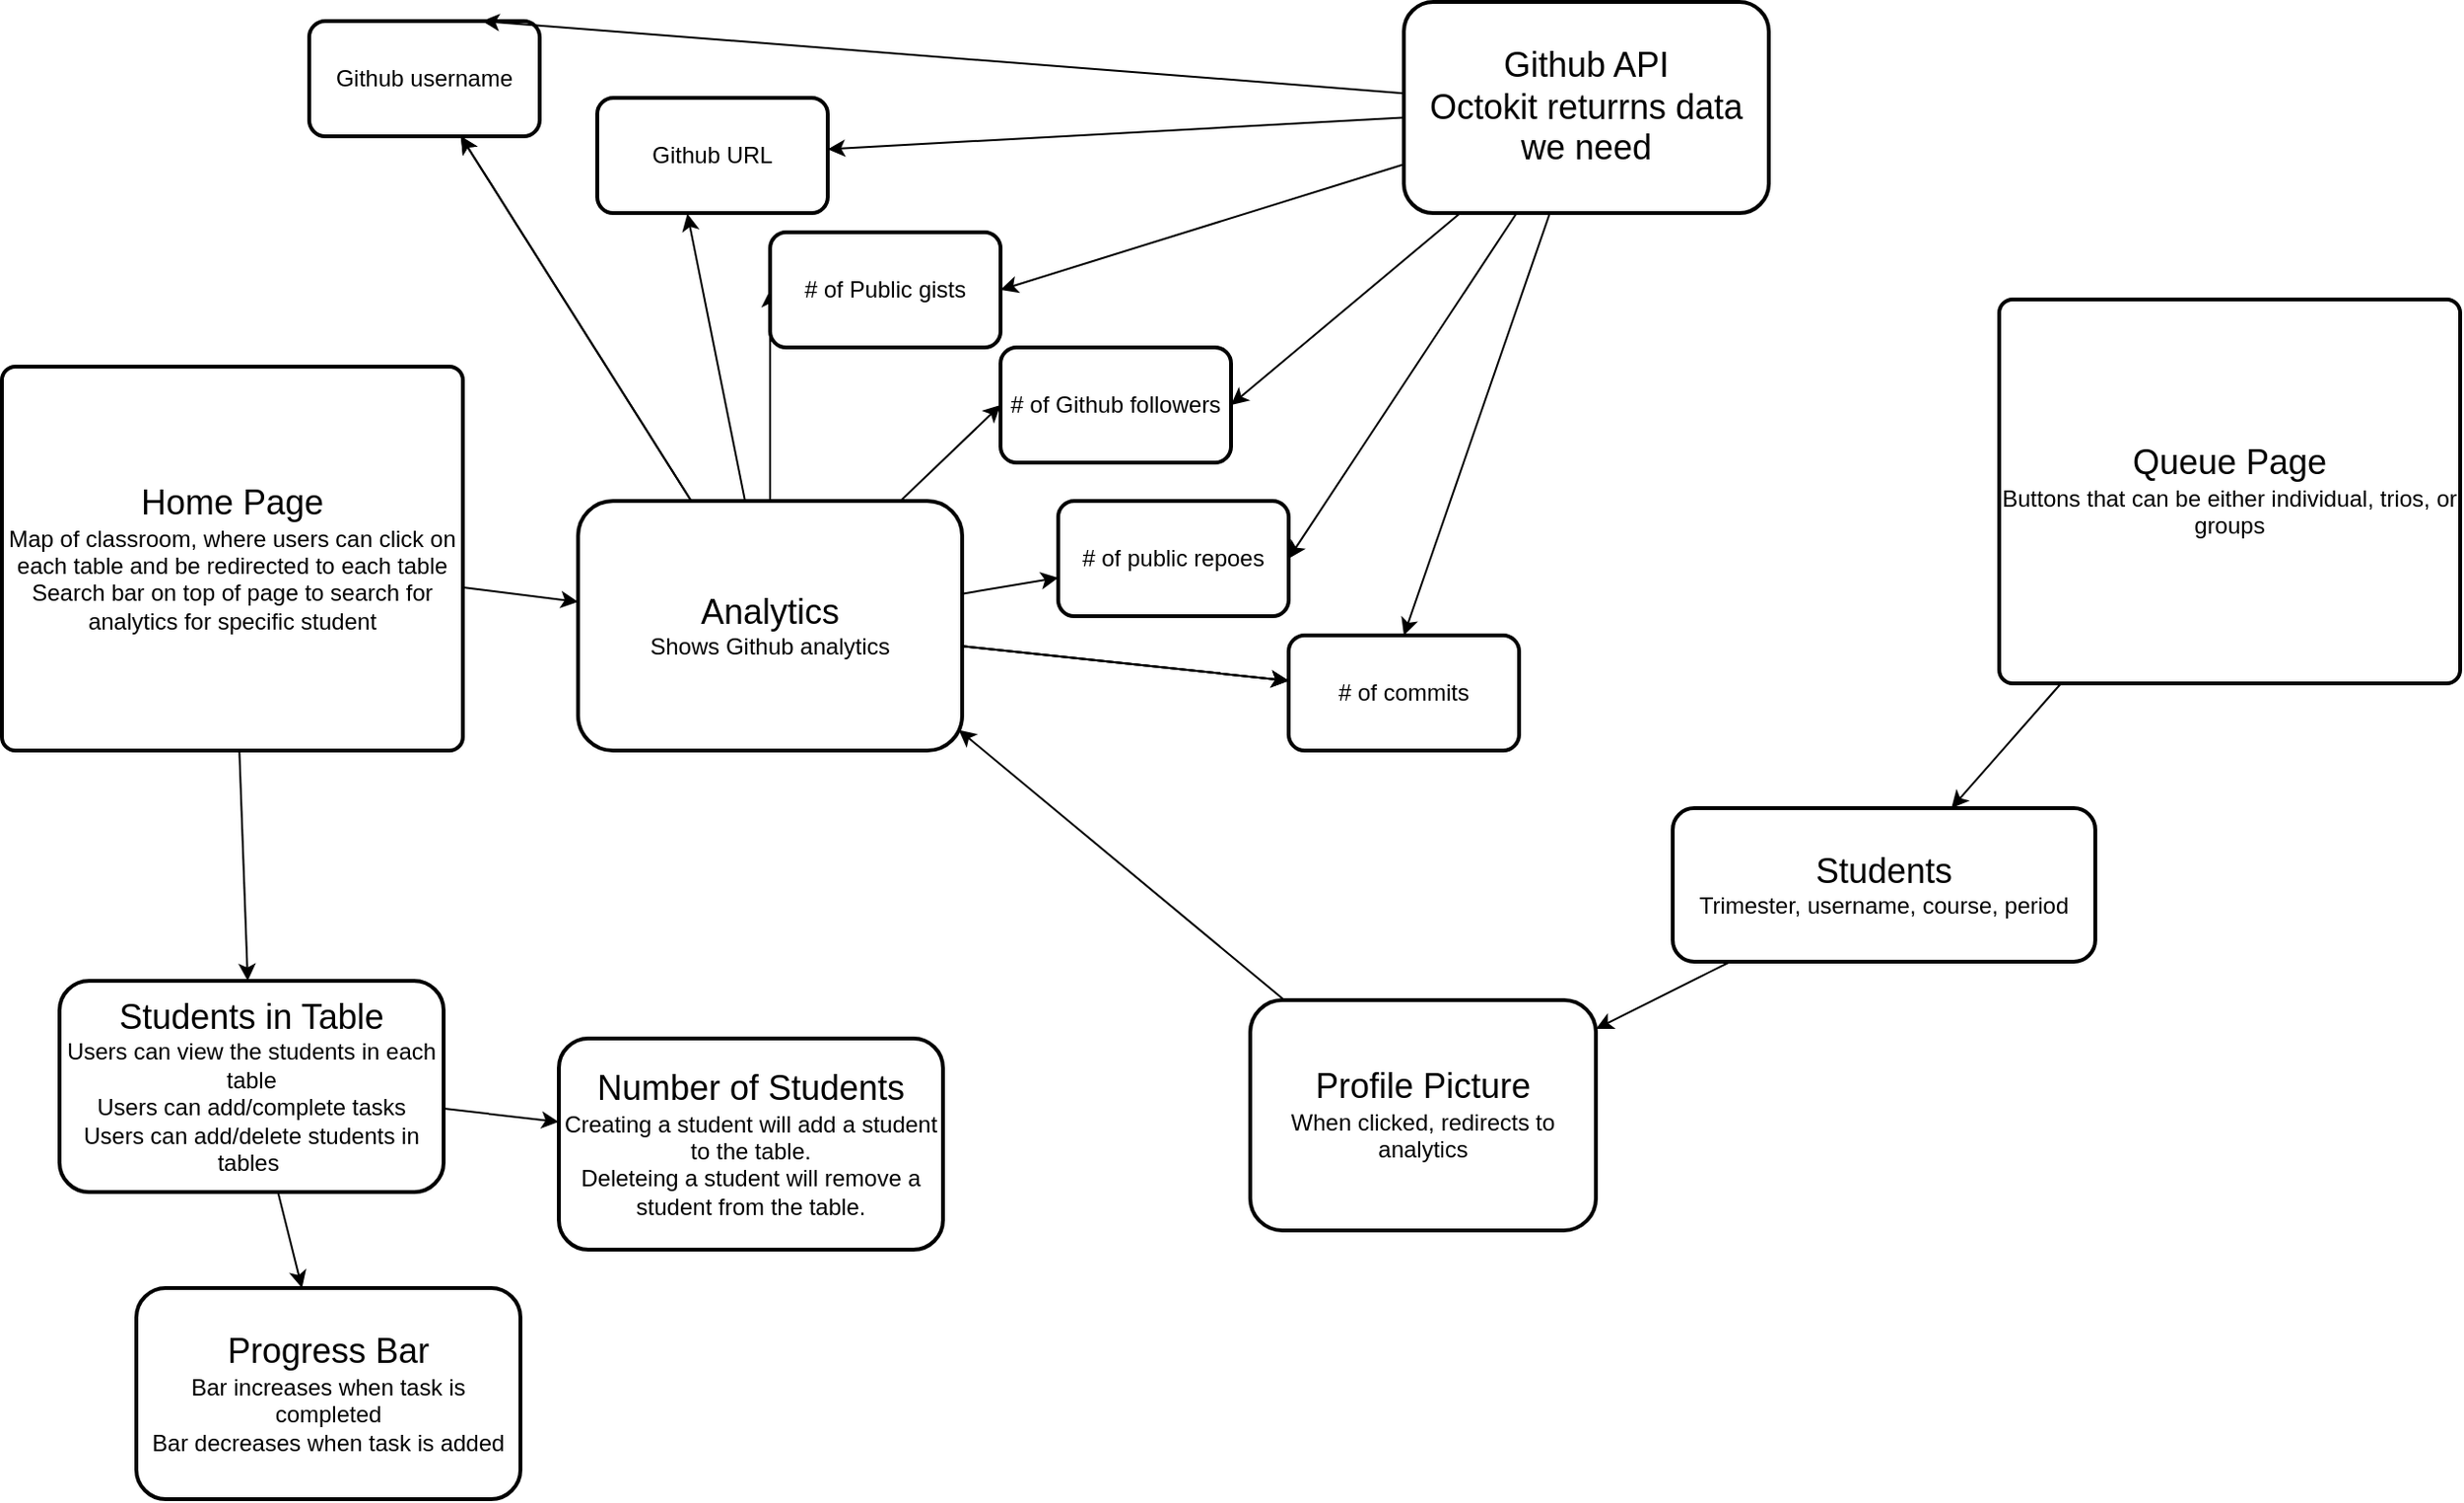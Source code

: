 <mxfile>
    <diagram id="JZCFE4c6fxL9Ami2ZndD" name="Page-1">
        <mxGraphModel dx="1398" dy="1820" grid="1" gridSize="10" guides="1" tooltips="1" connect="1" arrows="1" fold="1" page="1" pageScale="1" pageWidth="850" pageHeight="1100" math="0" shadow="0">
            <root>
                <mxCell id="0"/>
                <mxCell id="1" parent="0"/>
                <mxCell id="5" value="" style="edgeStyle=none;html=1;fontSize=12;" parent="1" source="2" target="4" edge="1">
                    <mxGeometry relative="1" as="geometry"/>
                </mxCell>
                <mxCell id="8" value="" style="edgeStyle=none;html=1;fontSize=12;" parent="1" source="2" target="7" edge="1">
                    <mxGeometry relative="1" as="geometry"/>
                </mxCell>
                <mxCell id="2" value="&lt;font style=&quot;&quot;&gt;&lt;span style=&quot;font-size: 18px;&quot;&gt;Home Page&lt;/span&gt;&lt;br&gt;&lt;font style=&quot;font-size: 12px;&quot;&gt;Map of classroom, where users can click on each table and be redirected to each table&lt;br&gt;&lt;/font&gt;Search bar on top of page to search for analytics for specific student&lt;br&gt;&lt;/font&gt;" style="rounded=1;whiteSpace=wrap;html=1;absoluteArcSize=1;arcSize=14;strokeWidth=2;" parent="1" vertex="1">
                    <mxGeometry x="170" y="60" width="240" height="200" as="geometry"/>
                </mxCell>
                <mxCell id="15" value="" style="edgeStyle=none;html=1;fontSize=12;" parent="1" source="4" target="14" edge="1">
                    <mxGeometry relative="1" as="geometry"/>
                </mxCell>
                <mxCell id="16" value="" style="edgeStyle=none;html=1;fontSize=12;" parent="1" source="4" target="14" edge="1">
                    <mxGeometry relative="1" as="geometry"/>
                </mxCell>
                <mxCell id="17" value="" style="edgeStyle=none;html=1;fontSize=12;" parent="1" source="4" target="14" edge="1">
                    <mxGeometry relative="1" as="geometry"/>
                </mxCell>
                <mxCell id="19" style="edgeStyle=none;html=1;fontSize=12;" parent="1" source="4" target="18" edge="1">
                    <mxGeometry relative="1" as="geometry"/>
                </mxCell>
                <mxCell id="21" style="edgeStyle=none;html=1;entryX=0;entryY=0.5;entryDx=0;entryDy=0;fontSize=12;" parent="1" source="4" target="20" edge="1">
                    <mxGeometry relative="1" as="geometry"/>
                </mxCell>
                <mxCell id="23" style="edgeStyle=none;html=1;entryX=0;entryY=0.5;entryDx=0;entryDy=0;fontSize=12;" parent="1" source="4" target="22" edge="1">
                    <mxGeometry relative="1" as="geometry"/>
                </mxCell>
                <mxCell id="25" value="" style="edgeStyle=none;html=1;fontSize=12;" parent="1" source="4" target="24" edge="1">
                    <mxGeometry relative="1" as="geometry"/>
                </mxCell>
                <mxCell id="26" value="" style="edgeStyle=none;html=1;fontSize=12;" parent="1" source="4" target="24" edge="1">
                    <mxGeometry relative="1" as="geometry"/>
                </mxCell>
                <mxCell id="28" style="edgeStyle=none;html=1;entryX=0.391;entryY=1.005;entryDx=0;entryDy=0;entryPerimeter=0;fontSize=12;" parent="1" source="4" target="27" edge="1">
                    <mxGeometry relative="1" as="geometry"/>
                </mxCell>
                <mxCell id="4" value="&lt;span style=&quot;font-size: 18px;&quot;&gt;Analytics&lt;/span&gt;&lt;br&gt;Shows Github analytics" style="whiteSpace=wrap;html=1;rounded=1;arcSize=14;strokeWidth=2;" parent="1" vertex="1">
                    <mxGeometry x="470" y="130" width="200" height="130" as="geometry"/>
                </mxCell>
                <mxCell id="11" value="" style="edgeStyle=none;html=1;fontSize=12;" parent="1" source="7" target="10" edge="1">
                    <mxGeometry relative="1" as="geometry"/>
                </mxCell>
                <mxCell id="13" value="" style="edgeStyle=none;html=1;fontSize=12;" parent="1" source="7" target="12" edge="1">
                    <mxGeometry relative="1" as="geometry"/>
                </mxCell>
                <mxCell id="7" value="&lt;font style=&quot;&quot;&gt;&lt;font style=&quot;font-size: 18px;&quot;&gt;Students in Table&lt;br&gt;&lt;/font&gt;Users can view the students in each table&lt;br&gt;Users can add/complete tasks&lt;br&gt;Users can add/delete students in tables&amp;nbsp;&lt;/font&gt;" style="rounded=1;whiteSpace=wrap;html=1;arcSize=14;strokeWidth=2;" parent="1" vertex="1">
                    <mxGeometry x="200" y="380" width="200" height="110" as="geometry"/>
                </mxCell>
                <mxCell id="10" value="&lt;font style=&quot;&quot;&gt;&lt;span style=&quot;font-size: 18px;&quot;&gt;Progress Bar&lt;br&gt;&lt;/span&gt;Bar increases when task is completed&lt;br&gt;Bar decreases when task is added&lt;br&gt;&lt;/font&gt;" style="rounded=1;whiteSpace=wrap;html=1;arcSize=14;strokeWidth=2;" parent="1" vertex="1">
                    <mxGeometry x="240" y="540" width="200" height="110" as="geometry"/>
                </mxCell>
                <mxCell id="12" value="&lt;font style=&quot;&quot;&gt;&lt;span style=&quot;font-size: 18px;&quot;&gt;Number of Students&lt;br&gt;&lt;/span&gt;Creating a student will add a student to the table.&lt;br&gt;Deleteing a student will remove a student from the table.&lt;br&gt;&lt;/font&gt;" style="rounded=1;whiteSpace=wrap;html=1;arcSize=14;strokeWidth=2;" parent="1" vertex="1">
                    <mxGeometry x="460" y="410" width="200" height="110" as="geometry"/>
                </mxCell>
                <mxCell id="14" value="# of commits" style="whiteSpace=wrap;html=1;rounded=1;arcSize=14;strokeWidth=2;" parent="1" vertex="1">
                    <mxGeometry x="840" y="200" width="120" height="60" as="geometry"/>
                </mxCell>
                <mxCell id="18" value="# of public repoes" style="whiteSpace=wrap;html=1;rounded=1;arcSize=14;strokeWidth=2;" parent="1" vertex="1">
                    <mxGeometry x="720" y="130" width="120" height="60" as="geometry"/>
                </mxCell>
                <mxCell id="20" value="# of Github followers" style="whiteSpace=wrap;html=1;rounded=1;arcSize=14;strokeWidth=2;" parent="1" vertex="1">
                    <mxGeometry x="690" y="50" width="120" height="60" as="geometry"/>
                </mxCell>
                <mxCell id="22" value="# of Public gists" style="whiteSpace=wrap;html=1;rounded=1;arcSize=14;strokeWidth=2;" parent="1" vertex="1">
                    <mxGeometry x="570" y="-10" width="120" height="60" as="geometry"/>
                </mxCell>
                <mxCell id="24" value="Github username" style="whiteSpace=wrap;html=1;rounded=1;arcSize=14;strokeWidth=2;" parent="1" vertex="1">
                    <mxGeometry x="330" y="-120" width="120" height="60" as="geometry"/>
                </mxCell>
                <mxCell id="27" value="Github URL" style="whiteSpace=wrap;html=1;rounded=1;arcSize=14;strokeWidth=2;" parent="1" vertex="1">
                    <mxGeometry x="480" y="-80" width="120" height="60" as="geometry"/>
                </mxCell>
                <mxCell id="31" value="" style="edgeStyle=none;html=1;" parent="1" source="29" target="30" edge="1">
                    <mxGeometry relative="1" as="geometry"/>
                </mxCell>
                <mxCell id="29" value="&lt;font style=&quot;&quot;&gt;&lt;span style=&quot;font-size: 18px;&quot;&gt;Queue Page&lt;/span&gt;&lt;br&gt;Buttons that can be either individual, trios, or groups&lt;br&gt;&lt;/font&gt;" style="rounded=1;whiteSpace=wrap;html=1;absoluteArcSize=1;arcSize=14;strokeWidth=2;" parent="1" vertex="1">
                    <mxGeometry x="1210" y="25" width="240" height="200" as="geometry"/>
                </mxCell>
                <mxCell id="33" value="" style="edgeStyle=none;html=1;fontSize=12;" parent="1" source="30" target="32" edge="1">
                    <mxGeometry relative="1" as="geometry"/>
                </mxCell>
                <mxCell id="30" value="&lt;font style=&quot;&quot;&gt;&lt;span style=&quot;font-size: 18px;&quot;&gt;Students&lt;/span&gt;&lt;br&gt;&lt;font style=&quot;font-size: 12px;&quot;&gt;Trimester, username, course, period&lt;/font&gt;&lt;br&gt;&lt;/font&gt;" style="whiteSpace=wrap;html=1;rounded=1;arcSize=14;strokeWidth=2;" parent="1" vertex="1">
                    <mxGeometry x="1040" y="290" width="220" height="80" as="geometry"/>
                </mxCell>
                <mxCell id="35" value="" style="edgeStyle=none;html=1;fontSize=18;entryX=0.991;entryY=0.917;entryDx=0;entryDy=0;entryPerimeter=0;" parent="1" source="32" target="4" edge="1">
                    <mxGeometry relative="1" as="geometry">
                        <mxPoint x="703.793" y="190" as="targetPoint"/>
                    </mxGeometry>
                </mxCell>
                <mxCell id="32" value="&lt;font style=&quot;font-size: 18px;&quot;&gt;Profile Picture&lt;br&gt;&lt;/font&gt;When clicked, redirects to analytics" style="whiteSpace=wrap;html=1;rounded=1;arcSize=14;strokeWidth=2;" parent="1" vertex="1">
                    <mxGeometry x="820" y="390" width="180" height="120" as="geometry"/>
                </mxCell>
                <mxCell id="37" style="edgeStyle=none;html=1;entryX=1;entryY=0.5;entryDx=0;entryDy=0;fontSize=18;" edge="1" parent="1" source="36" target="22">
                    <mxGeometry relative="1" as="geometry"/>
                </mxCell>
                <mxCell id="38" style="edgeStyle=none;html=1;fontSize=18;" edge="1" parent="1" source="36" target="27">
                    <mxGeometry relative="1" as="geometry"/>
                </mxCell>
                <mxCell id="39" style="edgeStyle=none;html=1;entryX=0.75;entryY=0;entryDx=0;entryDy=0;fontSize=18;" edge="1" parent="1" source="36" target="24">
                    <mxGeometry relative="1" as="geometry"/>
                </mxCell>
                <mxCell id="40" style="edgeStyle=none;html=1;entryX=1;entryY=0.5;entryDx=0;entryDy=0;fontSize=18;" edge="1" parent="1" source="36" target="20">
                    <mxGeometry relative="1" as="geometry"/>
                </mxCell>
                <mxCell id="43" style="edgeStyle=none;html=1;entryX=1;entryY=0.5;entryDx=0;entryDy=0;fontSize=18;" edge="1" parent="1" source="36" target="18">
                    <mxGeometry relative="1" as="geometry"/>
                </mxCell>
                <mxCell id="44" style="edgeStyle=none;html=1;entryX=0.5;entryY=0;entryDx=0;entryDy=0;fontSize=18;" edge="1" parent="1" source="36" target="14">
                    <mxGeometry relative="1" as="geometry"/>
                </mxCell>
                <mxCell id="36" value="&lt;font style=&quot;font-size: 18px;&quot;&gt;Github API&lt;br&gt;Octokit returrns data we need&lt;br&gt;&lt;/font&gt;" style="whiteSpace=wrap;html=1;rounded=1;arcSize=14;strokeWidth=2;" vertex="1" parent="1">
                    <mxGeometry x="900" y="-130" width="190" height="110" as="geometry"/>
                </mxCell>
            </root>
        </mxGraphModel>
    </diagram>
</mxfile>